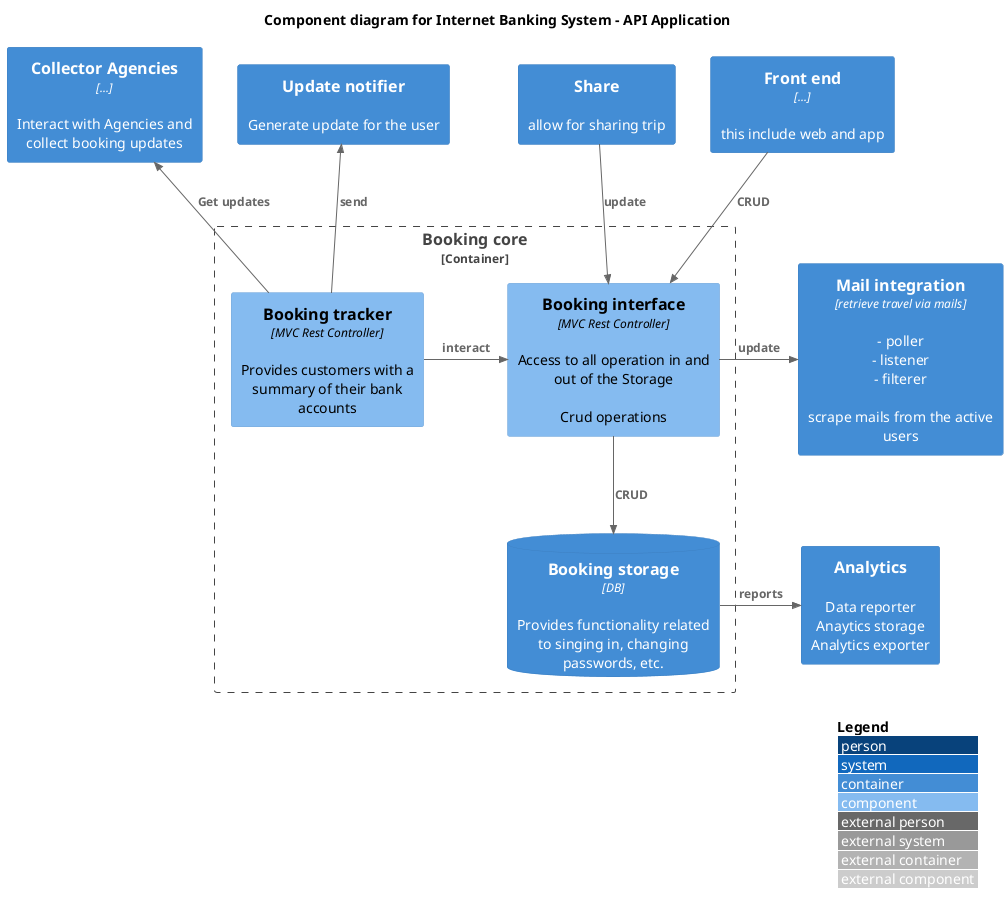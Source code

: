 @startuml
!include <c4/C4_Component.puml>  
' uncomment the following line and comment the first to use locally
' !include C4_Component.puml

LAYOUT_WITH_LEGEND()

title Component diagram for Internet Banking System - API Application

Container(notifier, "Update notifier", "", "Generate update for the user")
Container(mail_poller, "Mail integration", "retrieve travel via mails", "- poller\n- listener\n- filterer\n\nscrape mails from the active users")
Container(sharer, "Share", "", "allow for sharing trip")

Container_Boundary(booking_core, "Booking core") {
Component(booking_interface, "Booking interface", "MVC Rest Controller", "Access to all operation in and out of the Storage\n\nCrud operations")
Component(booking_tracker, "Booking tracker", "MVC Rest Controller", "Provides customers with a summary of their bank accounts")
ContainerDb(booking_storage, "Booking storage", "DB", "Provides functionality related to singing in, changing passwords, etc.")

Rel_Neighbor(booking_tracker, booking_interface, "interact")
Rel(booking_interface, booking_storage, "CRUD")
}

Container(collector_agencies, "Collector Agencies", "...", "Interact with Agencies and collect booking updates")

Container(front_end, "Front end", "...", "this include web and app")

Container(analytics, "Analytics", "", "Data reporter\nAnaytics storage\nAnalytics exporter")

Rel_Back(collector_agencies, booking_tracker, "Get updates")
Rel_Back(notifier, booking_tracker, "send")
Rel(front_end, booking_interface, "CRUD")


Rel_Neighbor(booking_storage, analytics, "reports")
Rel(sharer, booking_interface, "update")
Rel_Neighbor(booking_interface, mail_poller, "update")


@enduml
